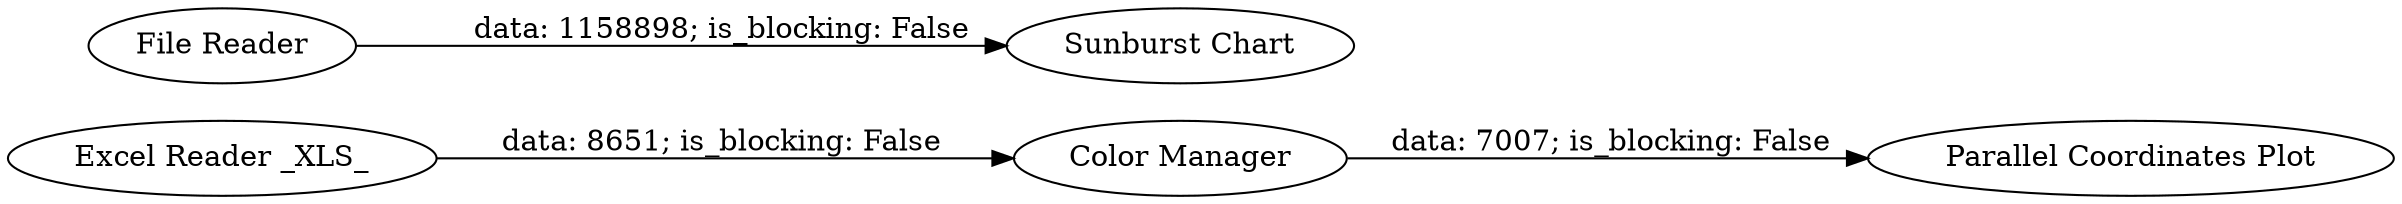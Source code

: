 digraph {
	"2303514193907772410_8" [label="Excel Reader _XLS_"]
	"2303514193907772410_9" [label="Color Manager"]
	"2303514193907772410_4" [label="Parallel Coordinates Plot"]
	"2303514193907772410_5" [label="Sunburst Chart"]
	"2303514193907772410_1" [label="File Reader"]
	"2303514193907772410_8" -> "2303514193907772410_9" [label="data: 8651; is_blocking: False"]
	"2303514193907772410_1" -> "2303514193907772410_5" [label="data: 1158898; is_blocking: False"]
	"2303514193907772410_9" -> "2303514193907772410_4" [label="data: 7007; is_blocking: False"]
	rankdir=LR
}
